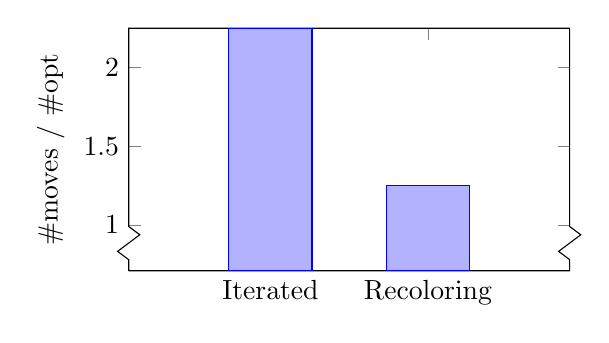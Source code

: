 \begin{tikzpicture}
\begin{axis}[
    scale only axis,
    x tick label style={/pgf/number format/1000 sep=},
    ylabel=\#moves / \#opt,
    legend style={at={(0.5,-.25)},
        anchor=north,legend columns=-1},
     ybar stacked,
	x=2cm, y=2cm,
    bar width=30pt,
	axis y discontinuity=crunch,
	ymin=0.71,ymax=2.25,
	xmin=0.1,xmax=2.9,
	xtick={1,2},
	xticklabels={Iterated,Recoloring},
	x tick label style={
 %   rotate=30,anchor=east
}
%	enlargelimits=false
]

\addplot coordinates
{(1,2.25)
(2,1.25)}; 
\end{axis}
\end{tikzpicture}
